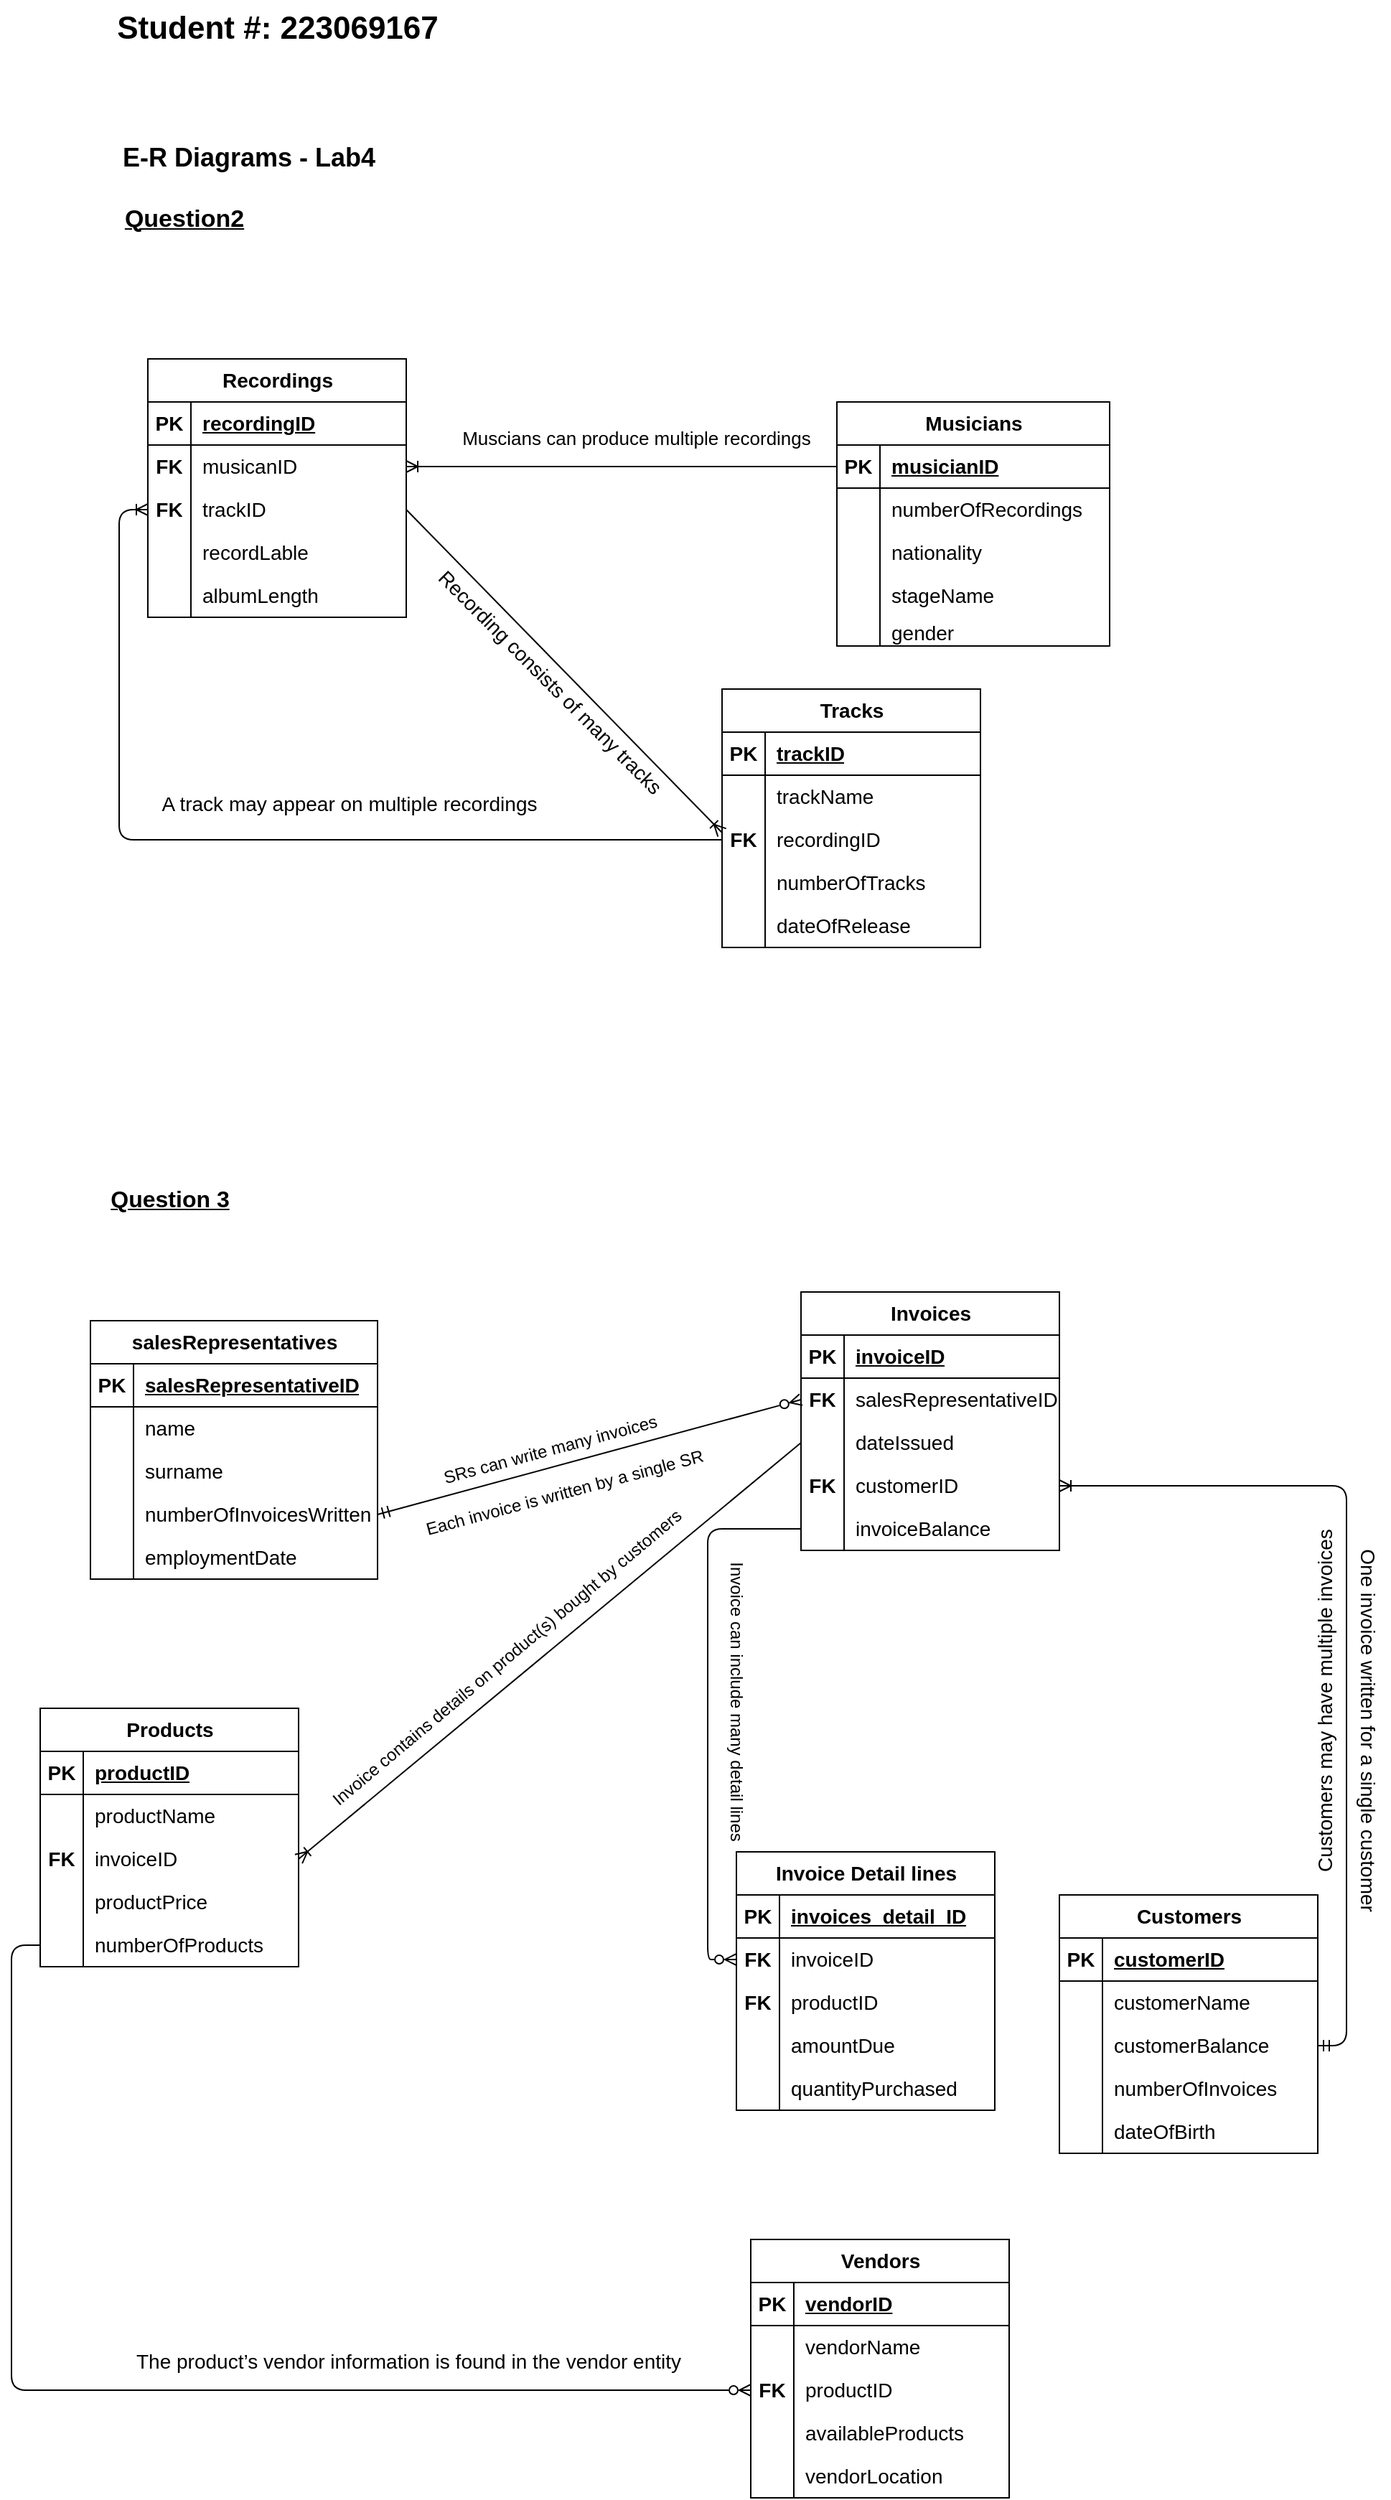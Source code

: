 <mxfile version="21.0.10" type="onedrive"><diagram id="R2lEEEUBdFMjLlhIrx00" name="Page-1"><mxGraphModel grid="1" page="1" gridSize="10" guides="1" tooltips="1" connect="1" arrows="1" fold="1" pageScale="1" pageWidth="1000" pageHeight="1000" math="0" shadow="0" extFonts="Permanent Marker^https://fonts.googleapis.com/css?family=Permanent+Marker"><root><mxCell id="0"/><mxCell id="1" parent="0"/><mxCell id="zwol-eFpNE1aUvilb1GE-1157" value="&lt;span style=&quot;font-size: 16px;&quot;&gt;&lt;b&gt;Question 3&lt;/b&gt;&lt;/span&gt;" style="text;html=1;align=center;verticalAlign=middle;resizable=0;points=[];autosize=1;strokeColor=none;fillColor=none;fontStyle=4" vertex="1" parent="1"><mxGeometry x="750" y="830" width="110" height="30" as="geometry"/></mxCell><mxCell id="zwol-eFpNE1aUvilb1GE-1158" value="Invoices" style="shape=table;startSize=30;container=1;collapsible=1;childLayout=tableLayout;fixedRows=1;rowLines=0;fontStyle=1;align=center;resizeLast=1;html=1;fontSize=14;" vertex="1" parent="1"><mxGeometry x="1245" y="910" width="180" height="180" as="geometry"/></mxCell><mxCell id="zwol-eFpNE1aUvilb1GE-1159" value="" style="shape=tableRow;horizontal=0;startSize=0;swimlaneHead=0;swimlaneBody=0;fillColor=none;collapsible=0;dropTarget=0;points=[[0,0.5],[1,0.5]];portConstraint=eastwest;top=0;left=0;right=0;bottom=1;fontSize=14;" vertex="1" parent="zwol-eFpNE1aUvilb1GE-1158"><mxGeometry y="30" width="180" height="30" as="geometry"/></mxCell><mxCell id="zwol-eFpNE1aUvilb1GE-1160" value="PK" style="shape=partialRectangle;connectable=0;fillColor=none;top=0;left=0;bottom=0;right=0;fontStyle=1;overflow=hidden;whiteSpace=wrap;html=1;fontSize=14;" vertex="1" parent="zwol-eFpNE1aUvilb1GE-1159"><mxGeometry width="30" height="30" as="geometry"><mxRectangle width="30" height="30" as="alternateBounds"/></mxGeometry></mxCell><mxCell id="zwol-eFpNE1aUvilb1GE-1161" value="invoiceID" style="shape=partialRectangle;connectable=0;fillColor=none;top=0;left=0;bottom=0;right=0;align=left;spacingLeft=6;fontStyle=5;overflow=hidden;whiteSpace=wrap;html=1;fontSize=14;" vertex="1" parent="zwol-eFpNE1aUvilb1GE-1159"><mxGeometry x="30" width="150" height="30" as="geometry"><mxRectangle width="150" height="30" as="alternateBounds"/></mxGeometry></mxCell><mxCell id="zwol-eFpNE1aUvilb1GE-1162" value="" style="shape=tableRow;horizontal=0;startSize=0;swimlaneHead=0;swimlaneBody=0;fillColor=none;collapsible=0;dropTarget=0;points=[[0,0.5],[1,0.5]];portConstraint=eastwest;top=0;left=0;right=0;bottom=0;fontSize=14;" vertex="1" parent="zwol-eFpNE1aUvilb1GE-1158"><mxGeometry y="60" width="180" height="30" as="geometry"/></mxCell><mxCell id="zwol-eFpNE1aUvilb1GE-1163" value="&lt;b&gt;FK&lt;/b&gt;" style="shape=partialRectangle;connectable=0;fillColor=none;top=0;left=0;bottom=0;right=0;editable=1;overflow=hidden;whiteSpace=wrap;html=1;fontSize=14;" vertex="1" parent="zwol-eFpNE1aUvilb1GE-1162"><mxGeometry width="30" height="30" as="geometry"><mxRectangle width="30" height="30" as="alternateBounds"/></mxGeometry></mxCell><mxCell id="zwol-eFpNE1aUvilb1GE-1164" value="salesRepresentativeID" style="shape=partialRectangle;connectable=0;fillColor=none;top=0;left=0;bottom=0;right=0;align=left;spacingLeft=6;overflow=hidden;whiteSpace=wrap;html=1;fontSize=14;" vertex="1" parent="zwol-eFpNE1aUvilb1GE-1162"><mxGeometry x="30" width="150" height="30" as="geometry"><mxRectangle width="150" height="30" as="alternateBounds"/></mxGeometry></mxCell><mxCell id="zwol-eFpNE1aUvilb1GE-1165" value="" style="shape=tableRow;horizontal=0;startSize=0;swimlaneHead=0;swimlaneBody=0;fillColor=none;collapsible=0;dropTarget=0;points=[[0,0.5],[1,0.5]];portConstraint=eastwest;top=0;left=0;right=0;bottom=0;fontSize=14;" vertex="1" parent="zwol-eFpNE1aUvilb1GE-1158"><mxGeometry y="90" width="180" height="30" as="geometry"/></mxCell><mxCell id="zwol-eFpNE1aUvilb1GE-1166" value="" style="shape=partialRectangle;connectable=0;fillColor=none;top=0;left=0;bottom=0;right=0;editable=1;overflow=hidden;whiteSpace=wrap;html=1;fontSize=14;" vertex="1" parent="zwol-eFpNE1aUvilb1GE-1165"><mxGeometry width="30" height="30" as="geometry"><mxRectangle width="30" height="30" as="alternateBounds"/></mxGeometry></mxCell><mxCell id="zwol-eFpNE1aUvilb1GE-1167" value="dateIssued" style="shape=partialRectangle;connectable=0;fillColor=none;top=0;left=0;bottom=0;right=0;align=left;spacingLeft=6;overflow=hidden;whiteSpace=wrap;html=1;fontSize=14;" vertex="1" parent="zwol-eFpNE1aUvilb1GE-1165"><mxGeometry x="30" width="150" height="30" as="geometry"><mxRectangle width="150" height="30" as="alternateBounds"/></mxGeometry></mxCell><mxCell id="zwol-eFpNE1aUvilb1GE-1168" value="" style="shape=tableRow;horizontal=0;startSize=0;swimlaneHead=0;swimlaneBody=0;fillColor=none;collapsible=0;dropTarget=0;points=[[0,0.5],[1,0.5]];portConstraint=eastwest;top=0;left=0;right=0;bottom=0;fontSize=14;" vertex="1" parent="zwol-eFpNE1aUvilb1GE-1158"><mxGeometry y="120" width="180" height="30" as="geometry"/></mxCell><mxCell id="zwol-eFpNE1aUvilb1GE-1169" value="&lt;b&gt;FK&lt;/b&gt;" style="shape=partialRectangle;connectable=0;fillColor=none;top=0;left=0;bottom=0;right=0;editable=1;overflow=hidden;whiteSpace=wrap;html=1;fontSize=14;" vertex="1" parent="zwol-eFpNE1aUvilb1GE-1168"><mxGeometry width="30" height="30" as="geometry"><mxRectangle width="30" height="30" as="alternateBounds"/></mxGeometry></mxCell><mxCell id="zwol-eFpNE1aUvilb1GE-1170" value="customerID" style="shape=partialRectangle;connectable=0;fillColor=none;top=0;left=0;bottom=0;right=0;align=left;spacingLeft=6;overflow=hidden;whiteSpace=wrap;html=1;fontSize=14;" vertex="1" parent="zwol-eFpNE1aUvilb1GE-1168"><mxGeometry x="30" width="150" height="30" as="geometry"><mxRectangle width="150" height="30" as="alternateBounds"/></mxGeometry></mxCell><mxCell id="zwol-eFpNE1aUvilb1GE-1171" value="" style="shape=tableRow;horizontal=0;startSize=0;swimlaneHead=0;swimlaneBody=0;fillColor=none;collapsible=0;dropTarget=0;points=[[0,0.5],[1,0.5]];portConstraint=eastwest;top=0;left=0;right=0;bottom=0;fontSize=14;" vertex="1" parent="zwol-eFpNE1aUvilb1GE-1158"><mxGeometry y="150" width="180" height="30" as="geometry"/></mxCell><mxCell id="zwol-eFpNE1aUvilb1GE-1172" value="" style="shape=partialRectangle;connectable=0;fillColor=none;top=0;left=0;bottom=0;right=0;editable=1;overflow=hidden;whiteSpace=wrap;html=1;fontSize=14;fontStyle=1" vertex="1" parent="zwol-eFpNE1aUvilb1GE-1171"><mxGeometry width="30" height="30" as="geometry"><mxRectangle width="30" height="30" as="alternateBounds"/></mxGeometry></mxCell><mxCell id="zwol-eFpNE1aUvilb1GE-1173" value="invoiceBalance" style="shape=partialRectangle;connectable=0;fillColor=none;top=0;left=0;bottom=0;right=0;align=left;spacingLeft=6;overflow=hidden;whiteSpace=wrap;html=1;fontSize=14;" vertex="1" parent="zwol-eFpNE1aUvilb1GE-1171"><mxGeometry x="30" width="150" height="30" as="geometry"><mxRectangle width="150" height="30" as="alternateBounds"/></mxGeometry></mxCell><mxCell id="zwol-eFpNE1aUvilb1GE-1174" value="salesRepresentatives" style="shape=table;startSize=30;container=1;collapsible=1;childLayout=tableLayout;fixedRows=1;rowLines=0;fontStyle=1;align=center;resizeLast=1;html=1;fontSize=14;" vertex="1" parent="1"><mxGeometry x="750" y="930" width="200" height="180" as="geometry"/></mxCell><mxCell id="zwol-eFpNE1aUvilb1GE-1175" value="" style="shape=tableRow;horizontal=0;startSize=0;swimlaneHead=0;swimlaneBody=0;fillColor=none;collapsible=0;dropTarget=0;points=[[0,0.5],[1,0.5]];portConstraint=eastwest;top=0;left=0;right=0;bottom=1;fontSize=14;" vertex="1" parent="zwol-eFpNE1aUvilb1GE-1174"><mxGeometry y="30" width="200" height="30" as="geometry"/></mxCell><mxCell id="zwol-eFpNE1aUvilb1GE-1176" value="PK" style="shape=partialRectangle;connectable=0;fillColor=none;top=0;left=0;bottom=0;right=0;fontStyle=1;overflow=hidden;whiteSpace=wrap;html=1;fontSize=14;" vertex="1" parent="zwol-eFpNE1aUvilb1GE-1175"><mxGeometry width="30" height="30" as="geometry"><mxRectangle width="30" height="30" as="alternateBounds"/></mxGeometry></mxCell><mxCell id="zwol-eFpNE1aUvilb1GE-1177" value="salesRepresentativeID" style="shape=partialRectangle;connectable=0;fillColor=none;top=0;left=0;bottom=0;right=0;align=left;spacingLeft=6;fontStyle=5;overflow=hidden;whiteSpace=wrap;html=1;fontSize=14;" vertex="1" parent="zwol-eFpNE1aUvilb1GE-1175"><mxGeometry x="30" width="170" height="30" as="geometry"><mxRectangle width="170" height="30" as="alternateBounds"/></mxGeometry></mxCell><mxCell id="zwol-eFpNE1aUvilb1GE-1178" value="" style="shape=tableRow;horizontal=0;startSize=0;swimlaneHead=0;swimlaneBody=0;fillColor=none;collapsible=0;dropTarget=0;points=[[0,0.5],[1,0.5]];portConstraint=eastwest;top=0;left=0;right=0;bottom=0;fontSize=14;" vertex="1" parent="zwol-eFpNE1aUvilb1GE-1174"><mxGeometry y="60" width="200" height="30" as="geometry"/></mxCell><mxCell id="zwol-eFpNE1aUvilb1GE-1179" value="" style="shape=partialRectangle;connectable=0;fillColor=none;top=0;left=0;bottom=0;right=0;editable=1;overflow=hidden;whiteSpace=wrap;html=1;fontSize=14;" vertex="1" parent="zwol-eFpNE1aUvilb1GE-1178"><mxGeometry width="30" height="30" as="geometry"><mxRectangle width="30" height="30" as="alternateBounds"/></mxGeometry></mxCell><mxCell id="zwol-eFpNE1aUvilb1GE-1180" value="name" style="shape=partialRectangle;connectable=0;fillColor=none;top=0;left=0;bottom=0;right=0;align=left;spacingLeft=6;overflow=hidden;whiteSpace=wrap;html=1;fontSize=14;" vertex="1" parent="zwol-eFpNE1aUvilb1GE-1178"><mxGeometry x="30" width="170" height="30" as="geometry"><mxRectangle width="170" height="30" as="alternateBounds"/></mxGeometry></mxCell><mxCell id="zwol-eFpNE1aUvilb1GE-1181" value="" style="shape=tableRow;horizontal=0;startSize=0;swimlaneHead=0;swimlaneBody=0;fillColor=none;collapsible=0;dropTarget=0;points=[[0,0.5],[1,0.5]];portConstraint=eastwest;top=0;left=0;right=0;bottom=0;fontSize=14;" vertex="1" parent="zwol-eFpNE1aUvilb1GE-1174"><mxGeometry y="90" width="200" height="30" as="geometry"/></mxCell><mxCell id="zwol-eFpNE1aUvilb1GE-1182" value="" style="shape=partialRectangle;connectable=0;fillColor=none;top=0;left=0;bottom=0;right=0;editable=1;overflow=hidden;whiteSpace=wrap;html=1;fontSize=14;" vertex="1" parent="zwol-eFpNE1aUvilb1GE-1181"><mxGeometry width="30" height="30" as="geometry"><mxRectangle width="30" height="30" as="alternateBounds"/></mxGeometry></mxCell><mxCell id="zwol-eFpNE1aUvilb1GE-1183" value="surname" style="shape=partialRectangle;connectable=0;fillColor=none;top=0;left=0;bottom=0;right=0;align=left;spacingLeft=6;overflow=hidden;whiteSpace=wrap;html=1;fontSize=14;" vertex="1" parent="zwol-eFpNE1aUvilb1GE-1181"><mxGeometry x="30" width="170" height="30" as="geometry"><mxRectangle width="170" height="30" as="alternateBounds"/></mxGeometry></mxCell><mxCell id="zwol-eFpNE1aUvilb1GE-1184" value="" style="shape=tableRow;horizontal=0;startSize=0;swimlaneHead=0;swimlaneBody=0;fillColor=none;collapsible=0;dropTarget=0;points=[[0,0.5],[1,0.5]];portConstraint=eastwest;top=0;left=0;right=0;bottom=0;fontSize=14;" vertex="1" parent="zwol-eFpNE1aUvilb1GE-1174"><mxGeometry y="120" width="200" height="30" as="geometry"/></mxCell><mxCell id="zwol-eFpNE1aUvilb1GE-1185" value="" style="shape=partialRectangle;connectable=0;fillColor=none;top=0;left=0;bottom=0;right=0;editable=1;overflow=hidden;whiteSpace=wrap;html=1;fontSize=14;" vertex="1" parent="zwol-eFpNE1aUvilb1GE-1184"><mxGeometry width="30" height="30" as="geometry"><mxRectangle width="30" height="30" as="alternateBounds"/></mxGeometry></mxCell><mxCell id="zwol-eFpNE1aUvilb1GE-1186" value="numberOfInvoicesWritten" style="shape=partialRectangle;connectable=0;fillColor=none;top=0;left=0;bottom=0;right=0;align=left;spacingLeft=6;overflow=hidden;whiteSpace=wrap;html=1;fontSize=14;" vertex="1" parent="zwol-eFpNE1aUvilb1GE-1184"><mxGeometry x="30" width="170" height="30" as="geometry"><mxRectangle width="170" height="30" as="alternateBounds"/></mxGeometry></mxCell><mxCell id="zwol-eFpNE1aUvilb1GE-1187" value="" style="shape=tableRow;horizontal=0;startSize=0;swimlaneHead=0;swimlaneBody=0;fillColor=none;collapsible=0;dropTarget=0;points=[[0,0.5],[1,0.5]];portConstraint=eastwest;top=0;left=0;right=0;bottom=0;fontSize=14;" vertex="1" parent="zwol-eFpNE1aUvilb1GE-1174"><mxGeometry y="150" width="200" height="30" as="geometry"/></mxCell><mxCell id="zwol-eFpNE1aUvilb1GE-1188" value="" style="shape=partialRectangle;connectable=0;fillColor=none;top=0;left=0;bottom=0;right=0;editable=1;overflow=hidden;whiteSpace=wrap;html=1;fontSize=14;fontStyle=1" vertex="1" parent="zwol-eFpNE1aUvilb1GE-1187"><mxGeometry width="30" height="30" as="geometry"><mxRectangle width="30" height="30" as="alternateBounds"/></mxGeometry></mxCell><mxCell id="zwol-eFpNE1aUvilb1GE-1189" value="employmentDate" style="shape=partialRectangle;connectable=0;fillColor=none;top=0;left=0;bottom=0;right=0;align=left;spacingLeft=6;overflow=hidden;whiteSpace=wrap;html=1;fontSize=14;" vertex="1" parent="zwol-eFpNE1aUvilb1GE-1187"><mxGeometry x="30" width="170" height="30" as="geometry"><mxRectangle width="170" height="30" as="alternateBounds"/></mxGeometry></mxCell><mxCell id="zwol-eFpNE1aUvilb1GE-1190" value="Customers" style="shape=table;startSize=30;container=1;collapsible=1;childLayout=tableLayout;fixedRows=1;rowLines=0;fontStyle=1;align=center;resizeLast=1;html=1;fontSize=14;" vertex="1" parent="1"><mxGeometry x="1425" y="1330" width="180" height="180" as="geometry"/></mxCell><mxCell id="zwol-eFpNE1aUvilb1GE-1191" value="" style="shape=tableRow;horizontal=0;startSize=0;swimlaneHead=0;swimlaneBody=0;fillColor=none;collapsible=0;dropTarget=0;points=[[0,0.5],[1,0.5]];portConstraint=eastwest;top=0;left=0;right=0;bottom=1;fontSize=14;" vertex="1" parent="zwol-eFpNE1aUvilb1GE-1190"><mxGeometry y="30" width="180" height="30" as="geometry"/></mxCell><mxCell id="zwol-eFpNE1aUvilb1GE-1192" value="PK" style="shape=partialRectangle;connectable=0;fillColor=none;top=0;left=0;bottom=0;right=0;fontStyle=1;overflow=hidden;whiteSpace=wrap;html=1;fontSize=14;" vertex="1" parent="zwol-eFpNE1aUvilb1GE-1191"><mxGeometry width="30" height="30" as="geometry"><mxRectangle width="30" height="30" as="alternateBounds"/></mxGeometry></mxCell><mxCell id="zwol-eFpNE1aUvilb1GE-1193" value="customerID" style="shape=partialRectangle;connectable=0;fillColor=none;top=0;left=0;bottom=0;right=0;align=left;spacingLeft=6;fontStyle=5;overflow=hidden;whiteSpace=wrap;html=1;fontSize=14;" vertex="1" parent="zwol-eFpNE1aUvilb1GE-1191"><mxGeometry x="30" width="150" height="30" as="geometry"><mxRectangle width="150" height="30" as="alternateBounds"/></mxGeometry></mxCell><mxCell id="zwol-eFpNE1aUvilb1GE-1194" value="" style="shape=tableRow;horizontal=0;startSize=0;swimlaneHead=0;swimlaneBody=0;fillColor=none;collapsible=0;dropTarget=0;points=[[0,0.5],[1,0.5]];portConstraint=eastwest;top=0;left=0;right=0;bottom=0;fontSize=14;" vertex="1" parent="zwol-eFpNE1aUvilb1GE-1190"><mxGeometry y="60" width="180" height="30" as="geometry"/></mxCell><mxCell id="zwol-eFpNE1aUvilb1GE-1195" value="" style="shape=partialRectangle;connectable=0;fillColor=none;top=0;left=0;bottom=0;right=0;editable=1;overflow=hidden;whiteSpace=wrap;html=1;fontSize=14;" vertex="1" parent="zwol-eFpNE1aUvilb1GE-1194"><mxGeometry width="30" height="30" as="geometry"><mxRectangle width="30" height="30" as="alternateBounds"/></mxGeometry></mxCell><mxCell id="zwol-eFpNE1aUvilb1GE-1196" value="customerName" style="shape=partialRectangle;connectable=0;fillColor=none;top=0;left=0;bottom=0;right=0;align=left;spacingLeft=6;overflow=hidden;whiteSpace=wrap;html=1;fontSize=14;" vertex="1" parent="zwol-eFpNE1aUvilb1GE-1194"><mxGeometry x="30" width="150" height="30" as="geometry"><mxRectangle width="150" height="30" as="alternateBounds"/></mxGeometry></mxCell><mxCell id="zwol-eFpNE1aUvilb1GE-1197" value="" style="shape=tableRow;horizontal=0;startSize=0;swimlaneHead=0;swimlaneBody=0;fillColor=none;collapsible=0;dropTarget=0;points=[[0,0.5],[1,0.5]];portConstraint=eastwest;top=0;left=0;right=0;bottom=0;fontSize=14;" vertex="1" parent="zwol-eFpNE1aUvilb1GE-1190"><mxGeometry y="90" width="180" height="30" as="geometry"/></mxCell><mxCell id="zwol-eFpNE1aUvilb1GE-1198" value="" style="shape=partialRectangle;connectable=0;fillColor=none;top=0;left=0;bottom=0;right=0;editable=1;overflow=hidden;whiteSpace=wrap;html=1;fontSize=14;" vertex="1" parent="zwol-eFpNE1aUvilb1GE-1197"><mxGeometry width="30" height="30" as="geometry"><mxRectangle width="30" height="30" as="alternateBounds"/></mxGeometry></mxCell><mxCell id="zwol-eFpNE1aUvilb1GE-1199" value="customerBalance" style="shape=partialRectangle;connectable=0;fillColor=none;top=0;left=0;bottom=0;right=0;align=left;spacingLeft=6;overflow=hidden;whiteSpace=wrap;html=1;fontSize=14;" vertex="1" parent="zwol-eFpNE1aUvilb1GE-1197"><mxGeometry x="30" width="150" height="30" as="geometry"><mxRectangle width="150" height="30" as="alternateBounds"/></mxGeometry></mxCell><mxCell id="zwol-eFpNE1aUvilb1GE-1200" value="" style="shape=tableRow;horizontal=0;startSize=0;swimlaneHead=0;swimlaneBody=0;fillColor=none;collapsible=0;dropTarget=0;points=[[0,0.5],[1,0.5]];portConstraint=eastwest;top=0;left=0;right=0;bottom=0;fontSize=14;" vertex="1" parent="zwol-eFpNE1aUvilb1GE-1190"><mxGeometry y="120" width="180" height="30" as="geometry"/></mxCell><mxCell id="zwol-eFpNE1aUvilb1GE-1201" value="" style="shape=partialRectangle;connectable=0;fillColor=none;top=0;left=0;bottom=0;right=0;editable=1;overflow=hidden;whiteSpace=wrap;html=1;fontSize=14;" vertex="1" parent="zwol-eFpNE1aUvilb1GE-1200"><mxGeometry width="30" height="30" as="geometry"><mxRectangle width="30" height="30" as="alternateBounds"/></mxGeometry></mxCell><mxCell id="zwol-eFpNE1aUvilb1GE-1202" value="numberOfInvoices" style="shape=partialRectangle;connectable=0;fillColor=none;top=0;left=0;bottom=0;right=0;align=left;spacingLeft=6;overflow=hidden;whiteSpace=wrap;html=1;fontSize=14;" vertex="1" parent="zwol-eFpNE1aUvilb1GE-1200"><mxGeometry x="30" width="150" height="30" as="geometry"><mxRectangle width="150" height="30" as="alternateBounds"/></mxGeometry></mxCell><mxCell id="zwol-eFpNE1aUvilb1GE-1203" value="" style="shape=tableRow;horizontal=0;startSize=0;swimlaneHead=0;swimlaneBody=0;fillColor=none;collapsible=0;dropTarget=0;points=[[0,0.5],[1,0.5]];portConstraint=eastwest;top=0;left=0;right=0;bottom=0;fontSize=14;" vertex="1" parent="zwol-eFpNE1aUvilb1GE-1190"><mxGeometry y="150" width="180" height="30" as="geometry"/></mxCell><mxCell id="zwol-eFpNE1aUvilb1GE-1204" value="" style="shape=partialRectangle;connectable=0;fillColor=none;top=0;left=0;bottom=0;right=0;editable=1;overflow=hidden;whiteSpace=wrap;html=1;fontSize=14;fontStyle=1" vertex="1" parent="zwol-eFpNE1aUvilb1GE-1203"><mxGeometry width="30" height="30" as="geometry"><mxRectangle width="30" height="30" as="alternateBounds"/></mxGeometry></mxCell><mxCell id="zwol-eFpNE1aUvilb1GE-1205" value="dateOfBirth" style="shape=partialRectangle;connectable=0;fillColor=none;top=0;left=0;bottom=0;right=0;align=left;spacingLeft=6;overflow=hidden;whiteSpace=wrap;html=1;fontSize=14;" vertex="1" parent="zwol-eFpNE1aUvilb1GE-1203"><mxGeometry x="30" width="150" height="30" as="geometry"><mxRectangle width="150" height="30" as="alternateBounds"/></mxGeometry></mxCell><mxCell id="zwol-eFpNE1aUvilb1GE-1206" value="Products" style="shape=table;startSize=30;container=1;collapsible=1;childLayout=tableLayout;fixedRows=1;rowLines=0;fontStyle=1;align=center;resizeLast=1;html=1;fontSize=14;" vertex="1" parent="1"><mxGeometry x="715" y="1200" width="180" height="180" as="geometry"/></mxCell><mxCell id="zwol-eFpNE1aUvilb1GE-1207" value="" style="shape=tableRow;horizontal=0;startSize=0;swimlaneHead=0;swimlaneBody=0;fillColor=none;collapsible=0;dropTarget=0;points=[[0,0.5],[1,0.5]];portConstraint=eastwest;top=0;left=0;right=0;bottom=1;fontSize=14;" vertex="1" parent="zwol-eFpNE1aUvilb1GE-1206"><mxGeometry y="30" width="180" height="30" as="geometry"/></mxCell><mxCell id="zwol-eFpNE1aUvilb1GE-1208" value="PK" style="shape=partialRectangle;connectable=0;fillColor=none;top=0;left=0;bottom=0;right=0;fontStyle=1;overflow=hidden;whiteSpace=wrap;html=1;fontSize=14;" vertex="1" parent="zwol-eFpNE1aUvilb1GE-1207"><mxGeometry width="30" height="30" as="geometry"><mxRectangle width="30" height="30" as="alternateBounds"/></mxGeometry></mxCell><mxCell id="zwol-eFpNE1aUvilb1GE-1209" value="productID" style="shape=partialRectangle;connectable=0;fillColor=none;top=0;left=0;bottom=0;right=0;align=left;spacingLeft=6;fontStyle=5;overflow=hidden;whiteSpace=wrap;html=1;fontSize=14;" vertex="1" parent="zwol-eFpNE1aUvilb1GE-1207"><mxGeometry x="30" width="150" height="30" as="geometry"><mxRectangle width="150" height="30" as="alternateBounds"/></mxGeometry></mxCell><mxCell id="zwol-eFpNE1aUvilb1GE-1210" value="" style="shape=tableRow;horizontal=0;startSize=0;swimlaneHead=0;swimlaneBody=0;fillColor=none;collapsible=0;dropTarget=0;points=[[0,0.5],[1,0.5]];portConstraint=eastwest;top=0;left=0;right=0;bottom=0;fontSize=14;" vertex="1" parent="zwol-eFpNE1aUvilb1GE-1206"><mxGeometry y="60" width="180" height="30" as="geometry"/></mxCell><mxCell id="zwol-eFpNE1aUvilb1GE-1211" value="" style="shape=partialRectangle;connectable=0;fillColor=none;top=0;left=0;bottom=0;right=0;editable=1;overflow=hidden;whiteSpace=wrap;html=1;fontSize=14;" vertex="1" parent="zwol-eFpNE1aUvilb1GE-1210"><mxGeometry width="30" height="30" as="geometry"><mxRectangle width="30" height="30" as="alternateBounds"/></mxGeometry></mxCell><mxCell id="zwol-eFpNE1aUvilb1GE-1212" value="productName" style="shape=partialRectangle;connectable=0;fillColor=none;top=0;left=0;bottom=0;right=0;align=left;spacingLeft=6;overflow=hidden;whiteSpace=wrap;html=1;fontSize=14;" vertex="1" parent="zwol-eFpNE1aUvilb1GE-1210"><mxGeometry x="30" width="150" height="30" as="geometry"><mxRectangle width="150" height="30" as="alternateBounds"/></mxGeometry></mxCell><mxCell id="zwol-eFpNE1aUvilb1GE-1219" value="" style="shape=tableRow;horizontal=0;startSize=0;swimlaneHead=0;swimlaneBody=0;fillColor=none;collapsible=0;dropTarget=0;points=[[0,0.5],[1,0.5]];portConstraint=eastwest;top=0;left=0;right=0;bottom=0;fontSize=14;" vertex="1" parent="zwol-eFpNE1aUvilb1GE-1206"><mxGeometry y="90" width="180" height="30" as="geometry"/></mxCell><mxCell id="zwol-eFpNE1aUvilb1GE-1220" value="&lt;b&gt;FK&lt;/b&gt;" style="shape=partialRectangle;connectable=0;fillColor=none;top=0;left=0;bottom=0;right=0;editable=1;overflow=hidden;whiteSpace=wrap;html=1;fontSize=14;" vertex="1" parent="zwol-eFpNE1aUvilb1GE-1219"><mxGeometry width="30" height="30" as="geometry"><mxRectangle width="30" height="30" as="alternateBounds"/></mxGeometry></mxCell><mxCell id="zwol-eFpNE1aUvilb1GE-1221" value="invoiceID" style="shape=partialRectangle;connectable=0;fillColor=none;top=0;left=0;bottom=0;right=0;align=left;spacingLeft=6;overflow=hidden;whiteSpace=wrap;html=1;fontSize=14;" vertex="1" parent="zwol-eFpNE1aUvilb1GE-1219"><mxGeometry x="30" width="150" height="30" as="geometry"><mxRectangle width="150" height="30" as="alternateBounds"/></mxGeometry></mxCell><mxCell id="zwol-eFpNE1aUvilb1GE-1213" value="" style="shape=tableRow;horizontal=0;startSize=0;swimlaneHead=0;swimlaneBody=0;fillColor=none;collapsible=0;dropTarget=0;points=[[0,0.5],[1,0.5]];portConstraint=eastwest;top=0;left=0;right=0;bottom=0;fontSize=14;" vertex="1" parent="zwol-eFpNE1aUvilb1GE-1206"><mxGeometry y="120" width="180" height="30" as="geometry"/></mxCell><mxCell id="zwol-eFpNE1aUvilb1GE-1214" value="" style="shape=partialRectangle;connectable=0;fillColor=none;top=0;left=0;bottom=0;right=0;editable=1;overflow=hidden;whiteSpace=wrap;html=1;fontSize=14;" vertex="1" parent="zwol-eFpNE1aUvilb1GE-1213"><mxGeometry width="30" height="30" as="geometry"><mxRectangle width="30" height="30" as="alternateBounds"/></mxGeometry></mxCell><mxCell id="zwol-eFpNE1aUvilb1GE-1215" value="productPrice" style="shape=partialRectangle;connectable=0;fillColor=none;top=0;left=0;bottom=0;right=0;align=left;spacingLeft=6;overflow=hidden;whiteSpace=wrap;html=1;fontSize=14;" vertex="1" parent="zwol-eFpNE1aUvilb1GE-1213"><mxGeometry x="30" width="150" height="30" as="geometry"><mxRectangle width="150" height="30" as="alternateBounds"/></mxGeometry></mxCell><mxCell id="zwol-eFpNE1aUvilb1GE-1216" value="" style="shape=tableRow;horizontal=0;startSize=0;swimlaneHead=0;swimlaneBody=0;fillColor=none;collapsible=0;dropTarget=0;points=[[0,0.5],[1,0.5]];portConstraint=eastwest;top=0;left=0;right=0;bottom=0;fontSize=14;" vertex="1" parent="zwol-eFpNE1aUvilb1GE-1206"><mxGeometry y="150" width="180" height="30" as="geometry"/></mxCell><mxCell id="zwol-eFpNE1aUvilb1GE-1217" value="" style="shape=partialRectangle;connectable=0;fillColor=none;top=0;left=0;bottom=0;right=0;editable=1;overflow=hidden;whiteSpace=wrap;html=1;fontSize=14;fontStyle=1" vertex="1" parent="zwol-eFpNE1aUvilb1GE-1216"><mxGeometry width="30" height="30" as="geometry"><mxRectangle width="30" height="30" as="alternateBounds"/></mxGeometry></mxCell><mxCell id="zwol-eFpNE1aUvilb1GE-1218" value="numberOfProducts" style="shape=partialRectangle;connectable=0;fillColor=none;top=0;left=0;bottom=0;right=0;align=left;spacingLeft=6;overflow=hidden;whiteSpace=wrap;html=1;fontSize=14;" vertex="1" parent="zwol-eFpNE1aUvilb1GE-1216"><mxGeometry x="30" width="150" height="30" as="geometry"><mxRectangle width="150" height="30" as="alternateBounds"/></mxGeometry></mxCell><mxCell id="zwol-eFpNE1aUvilb1GE-1222" value="Vendors" style="shape=table;startSize=30;container=1;collapsible=1;childLayout=tableLayout;fixedRows=1;rowLines=0;fontStyle=1;align=center;resizeLast=1;html=1;fontSize=14;" vertex="1" parent="1"><mxGeometry x="1210" y="1570" width="180" height="180" as="geometry"/></mxCell><mxCell id="zwol-eFpNE1aUvilb1GE-1223" value="" style="shape=tableRow;horizontal=0;startSize=0;swimlaneHead=0;swimlaneBody=0;fillColor=none;collapsible=0;dropTarget=0;points=[[0,0.5],[1,0.5]];portConstraint=eastwest;top=0;left=0;right=0;bottom=1;fontSize=14;" vertex="1" parent="zwol-eFpNE1aUvilb1GE-1222"><mxGeometry y="30" width="180" height="30" as="geometry"/></mxCell><mxCell id="zwol-eFpNE1aUvilb1GE-1224" value="PK" style="shape=partialRectangle;connectable=0;fillColor=none;top=0;left=0;bottom=0;right=0;fontStyle=1;overflow=hidden;whiteSpace=wrap;html=1;fontSize=14;" vertex="1" parent="zwol-eFpNE1aUvilb1GE-1223"><mxGeometry width="30" height="30" as="geometry"><mxRectangle width="30" height="30" as="alternateBounds"/></mxGeometry></mxCell><mxCell id="zwol-eFpNE1aUvilb1GE-1225" value="vendorID" style="shape=partialRectangle;connectable=0;fillColor=none;top=0;left=0;bottom=0;right=0;align=left;spacingLeft=6;fontStyle=5;overflow=hidden;whiteSpace=wrap;html=1;fontSize=14;" vertex="1" parent="zwol-eFpNE1aUvilb1GE-1223"><mxGeometry x="30" width="150" height="30" as="geometry"><mxRectangle width="150" height="30" as="alternateBounds"/></mxGeometry></mxCell><mxCell id="zwol-eFpNE1aUvilb1GE-1226" value="" style="shape=tableRow;horizontal=0;startSize=0;swimlaneHead=0;swimlaneBody=0;fillColor=none;collapsible=0;dropTarget=0;points=[[0,0.5],[1,0.5]];portConstraint=eastwest;top=0;left=0;right=0;bottom=0;fontSize=14;" vertex="1" parent="zwol-eFpNE1aUvilb1GE-1222"><mxGeometry y="60" width="180" height="30" as="geometry"/></mxCell><mxCell id="zwol-eFpNE1aUvilb1GE-1227" value="" style="shape=partialRectangle;connectable=0;fillColor=none;top=0;left=0;bottom=0;right=0;editable=1;overflow=hidden;whiteSpace=wrap;html=1;fontSize=14;" vertex="1" parent="zwol-eFpNE1aUvilb1GE-1226"><mxGeometry width="30" height="30" as="geometry"><mxRectangle width="30" height="30" as="alternateBounds"/></mxGeometry></mxCell><mxCell id="zwol-eFpNE1aUvilb1GE-1228" value="vendorName" style="shape=partialRectangle;connectable=0;fillColor=none;top=0;left=0;bottom=0;right=0;align=left;spacingLeft=6;overflow=hidden;whiteSpace=wrap;html=1;fontSize=14;" vertex="1" parent="zwol-eFpNE1aUvilb1GE-1226"><mxGeometry x="30" width="150" height="30" as="geometry"><mxRectangle width="150" height="30" as="alternateBounds"/></mxGeometry></mxCell><mxCell id="zwol-eFpNE1aUvilb1GE-1229" value="" style="shape=tableRow;horizontal=0;startSize=0;swimlaneHead=0;swimlaneBody=0;fillColor=none;collapsible=0;dropTarget=0;points=[[0,0.5],[1,0.5]];portConstraint=eastwest;top=0;left=0;right=0;bottom=0;fontSize=14;" vertex="1" parent="zwol-eFpNE1aUvilb1GE-1222"><mxGeometry y="90" width="180" height="30" as="geometry"/></mxCell><mxCell id="zwol-eFpNE1aUvilb1GE-1230" value="&lt;span style=&quot;font-style: normal;&quot;&gt;&lt;b&gt;FK&lt;/b&gt;&lt;/span&gt;" style="shape=partialRectangle;connectable=0;fillColor=none;top=0;left=0;bottom=0;right=0;editable=1;overflow=hidden;whiteSpace=wrap;html=1;fontSize=14;fontStyle=2" vertex="1" parent="zwol-eFpNE1aUvilb1GE-1229"><mxGeometry width="30" height="30" as="geometry"><mxRectangle width="30" height="30" as="alternateBounds"/></mxGeometry></mxCell><mxCell id="zwol-eFpNE1aUvilb1GE-1231" value="productID" style="shape=partialRectangle;connectable=0;fillColor=none;top=0;left=0;bottom=0;right=0;align=left;spacingLeft=6;overflow=hidden;whiteSpace=wrap;html=1;fontSize=14;" vertex="1" parent="zwol-eFpNE1aUvilb1GE-1229"><mxGeometry x="30" width="150" height="30" as="geometry"><mxRectangle width="150" height="30" as="alternateBounds"/></mxGeometry></mxCell><mxCell id="zwol-eFpNE1aUvilb1GE-1232" value="" style="shape=tableRow;horizontal=0;startSize=0;swimlaneHead=0;swimlaneBody=0;fillColor=none;collapsible=0;dropTarget=0;points=[[0,0.5],[1,0.5]];portConstraint=eastwest;top=0;left=0;right=0;bottom=0;fontSize=14;" vertex="1" parent="zwol-eFpNE1aUvilb1GE-1222"><mxGeometry y="120" width="180" height="30" as="geometry"/></mxCell><mxCell id="zwol-eFpNE1aUvilb1GE-1233" value="" style="shape=partialRectangle;connectable=0;fillColor=none;top=0;left=0;bottom=0;right=0;editable=1;overflow=hidden;whiteSpace=wrap;html=1;fontSize=14;" vertex="1" parent="zwol-eFpNE1aUvilb1GE-1232"><mxGeometry width="30" height="30" as="geometry"><mxRectangle width="30" height="30" as="alternateBounds"/></mxGeometry></mxCell><mxCell id="zwol-eFpNE1aUvilb1GE-1234" value="availableProducts" style="shape=partialRectangle;connectable=0;fillColor=none;top=0;left=0;bottom=0;right=0;align=left;spacingLeft=6;overflow=hidden;whiteSpace=wrap;html=1;fontSize=14;" vertex="1" parent="zwol-eFpNE1aUvilb1GE-1232"><mxGeometry x="30" width="150" height="30" as="geometry"><mxRectangle width="150" height="30" as="alternateBounds"/></mxGeometry></mxCell><mxCell id="zwol-eFpNE1aUvilb1GE-1235" value="" style="shape=tableRow;horizontal=0;startSize=0;swimlaneHead=0;swimlaneBody=0;fillColor=none;collapsible=0;dropTarget=0;points=[[0,0.5],[1,0.5]];portConstraint=eastwest;top=0;left=0;right=0;bottom=0;fontSize=14;" vertex="1" parent="zwol-eFpNE1aUvilb1GE-1222"><mxGeometry y="150" width="180" height="30" as="geometry"/></mxCell><mxCell id="zwol-eFpNE1aUvilb1GE-1236" value="" style="shape=partialRectangle;connectable=0;fillColor=none;top=0;left=0;bottom=0;right=0;editable=1;overflow=hidden;whiteSpace=wrap;html=1;fontSize=14;" vertex="1" parent="zwol-eFpNE1aUvilb1GE-1235"><mxGeometry width="30" height="30" as="geometry"><mxRectangle width="30" height="30" as="alternateBounds"/></mxGeometry></mxCell><mxCell id="zwol-eFpNE1aUvilb1GE-1237" value="vendorLocation" style="shape=partialRectangle;connectable=0;fillColor=none;top=0;left=0;bottom=0;right=0;align=left;spacingLeft=6;overflow=hidden;whiteSpace=wrap;html=1;fontSize=14;" vertex="1" parent="zwol-eFpNE1aUvilb1GE-1235"><mxGeometry x="30" width="150" height="30" as="geometry"><mxRectangle width="150" height="30" as="alternateBounds"/></mxGeometry></mxCell><mxCell id="zwol-eFpNE1aUvilb1GE-1238" style="rounded=0;orthogonalLoop=1;jettySize=auto;html=1;exitX=1;exitY=0.5;exitDx=0;exitDy=0;entryX=0;entryY=0.5;entryDx=0;entryDy=0;endArrow=ERzeroToMany;endFill=0;startArrow=ERmandOne;startFill=0;" edge="1" parent="1" source="zwol-eFpNE1aUvilb1GE-1184" target="zwol-eFpNE1aUvilb1GE-1162"><mxGeometry relative="1" as="geometry"><mxPoint x="1160" y="1030" as="targetPoint"/></mxGeometry></mxCell><mxCell id="zwol-eFpNE1aUvilb1GE-1239" value="SRs can write many invoices" style="text;html=1;align=center;verticalAlign=middle;resizable=0;points=[];autosize=1;strokeColor=none;fillColor=none;rotation=-15;" vertex="1" parent="1"><mxGeometry x="980" y="1005" width="180" height="30" as="geometry"/></mxCell><mxCell id="zwol-eFpNE1aUvilb1GE-1240" value="Each invoice is written by a single SR" style="text;html=1;align=center;verticalAlign=middle;resizable=0;points=[];autosize=1;strokeColor=none;fillColor=none;rotation=-15;" vertex="1" parent="1"><mxGeometry x="970" y="1035" width="220" height="30" as="geometry"/></mxCell><mxCell id="zwol-eFpNE1aUvilb1GE-1241" value="One invoice written for a single customer" style="text;html=1;align=center;verticalAlign=middle;resizable=0;points=[];autosize=1;strokeColor=none;fillColor=none;rotation=90;fontSize=14;" vertex="1" parent="1"><mxGeometry x="1500" y="1200" width="280" height="30" as="geometry"/></mxCell><mxCell id="zwol-eFpNE1aUvilb1GE-1242" value="Customers may have multiple invoices" style="text;html=1;align=center;verticalAlign=middle;resizable=0;points=[];autosize=1;strokeColor=none;fillColor=none;rotation=270;fontSize=14;" vertex="1" parent="1"><mxGeometry x="1480" y="1180" width="260" height="30" as="geometry"/></mxCell><mxCell id="zwol-eFpNE1aUvilb1GE-1243" style="rounded=0;orthogonalLoop=1;jettySize=auto;html=1;exitX=0;exitY=0.5;exitDx=0;exitDy=0;entryX=1;entryY=0.5;entryDx=0;entryDy=0;endArrow=ERoneToMany;endFill=0;" edge="1" parent="1" source="zwol-eFpNE1aUvilb1GE-1165" target="zwol-eFpNE1aUvilb1GE-1219"><mxGeometry relative="1" as="geometry"/></mxCell><mxCell id="zwol-eFpNE1aUvilb1GE-1244" value="Invoice contains details on product(s) bought by customers" style="text;html=1;align=center;verticalAlign=middle;resizable=0;points=[];autosize=1;strokeColor=none;fillColor=none;rotation=320;" vertex="1" parent="1"><mxGeometry x="870" y="1150" width="340" height="30" as="geometry"/></mxCell><mxCell id="zwol-eFpNE1aUvilb1GE-1245" value="The product’s vendor information is found in the vendor entity" style="text;whiteSpace=wrap;html=1;fontSize=14;" vertex="1" parent="1"><mxGeometry x="780" y="1640" width="390" height="40" as="geometry"/></mxCell><mxCell id="zwol-eFpNE1aUvilb1GE-1246" style="edgeStyle=orthogonalEdgeStyle;rounded=1;orthogonalLoop=1;jettySize=auto;html=1;exitX=0;exitY=0.5;exitDx=0;exitDy=0;entryX=0;entryY=0.5;entryDx=0;entryDy=0;endArrow=ERzeroToMany;endFill=0;" edge="1" parent="1" source="zwol-eFpNE1aUvilb1GE-1216" target="zwol-eFpNE1aUvilb1GE-1229"><mxGeometry relative="1" as="geometry"/></mxCell><mxCell id="zwol-eFpNE1aUvilb1GE-1247" style="edgeStyle=orthogonalEdgeStyle;orthogonalLoop=1;jettySize=auto;html=1;exitX=1;exitY=0.5;exitDx=0;exitDy=0;entryX=1;entryY=0.5;entryDx=0;entryDy=0;rounded=1;endArrow=ERoneToMany;endFill=0;startArrow=ERmandOne;startFill=0;" edge="1" parent="1" source="zwol-eFpNE1aUvilb1GE-1197" target="zwol-eFpNE1aUvilb1GE-1168"><mxGeometry relative="1" as="geometry"/></mxCell><mxCell id="zwol-eFpNE1aUvilb1GE-1248" value="&lt;font style=&quot;font-size: 14px;&quot;&gt;Musicians&lt;/font&gt;" style="shape=table;startSize=30;container=1;collapsible=1;childLayout=tableLayout;fixedRows=1;rowLines=0;fontStyle=1;align=center;resizeLast=1;html=1;labelBackgroundColor=none;fontColor=default;" vertex="1" parent="1"><mxGeometry x="1270" y="290" width="190" height="170" as="geometry"/></mxCell><mxCell id="zwol-eFpNE1aUvilb1GE-1249" value="" style="shape=tableRow;horizontal=0;startSize=0;swimlaneHead=0;swimlaneBody=0;fillColor=none;collapsible=0;dropTarget=0;points=[[0,0.5],[1,0.5]];portConstraint=eastwest;top=0;left=0;right=0;bottom=1;" vertex="1" parent="zwol-eFpNE1aUvilb1GE-1248"><mxGeometry y="30" width="190" height="30" as="geometry"/></mxCell><mxCell id="zwol-eFpNE1aUvilb1GE-1250" value="&lt;font style=&quot;font-size: 14px;&quot;&gt;PK&lt;/font&gt;" style="shape=partialRectangle;connectable=0;fillColor=none;top=0;left=0;bottom=0;right=0;fontStyle=1;overflow=hidden;whiteSpace=wrap;html=1;" vertex="1" parent="zwol-eFpNE1aUvilb1GE-1249"><mxGeometry width="30" height="30" as="geometry"><mxRectangle width="30" height="30" as="alternateBounds"/></mxGeometry></mxCell><mxCell id="zwol-eFpNE1aUvilb1GE-1251" value="musicianID" style="shape=partialRectangle;connectable=0;fillColor=none;top=0;left=0;bottom=0;right=0;align=left;spacingLeft=6;fontStyle=5;overflow=hidden;whiteSpace=wrap;html=1;fontSize=14;" vertex="1" parent="zwol-eFpNE1aUvilb1GE-1249"><mxGeometry x="30" width="160" height="30" as="geometry"><mxRectangle width="160" height="30" as="alternateBounds"/></mxGeometry></mxCell><mxCell id="zwol-eFpNE1aUvilb1GE-1252" value="" style="shape=tableRow;horizontal=0;startSize=0;swimlaneHead=0;swimlaneBody=0;fillColor=none;collapsible=0;dropTarget=0;points=[[0,0.5],[1,0.5]];portConstraint=eastwest;top=0;left=0;right=0;bottom=0;" vertex="1" parent="zwol-eFpNE1aUvilb1GE-1248"><mxGeometry y="60" width="190" height="30" as="geometry"/></mxCell><mxCell id="zwol-eFpNE1aUvilb1GE-1253" value="" style="shape=partialRectangle;connectable=0;fillColor=none;top=0;left=0;bottom=0;right=0;editable=1;overflow=hidden;whiteSpace=wrap;html=1;" vertex="1" parent="zwol-eFpNE1aUvilb1GE-1252"><mxGeometry width="30" height="30" as="geometry"><mxRectangle width="30" height="30" as="alternateBounds"/></mxGeometry></mxCell><mxCell id="zwol-eFpNE1aUvilb1GE-1254" value="numberOfRecordings" style="shape=partialRectangle;connectable=0;fillColor=none;top=0;left=0;bottom=0;right=0;align=left;spacingLeft=6;overflow=hidden;whiteSpace=wrap;html=1;fontSize=14;" vertex="1" parent="zwol-eFpNE1aUvilb1GE-1252"><mxGeometry x="30" width="160" height="30" as="geometry"><mxRectangle width="160" height="30" as="alternateBounds"/></mxGeometry></mxCell><mxCell id="zwol-eFpNE1aUvilb1GE-1255" value="" style="shape=tableRow;horizontal=0;startSize=0;swimlaneHead=0;swimlaneBody=0;fillColor=none;collapsible=0;dropTarget=0;points=[[0,0.5],[1,0.5]];portConstraint=eastwest;top=0;left=0;right=0;bottom=0;" vertex="1" parent="zwol-eFpNE1aUvilb1GE-1248"><mxGeometry y="90" width="190" height="30" as="geometry"/></mxCell><mxCell id="zwol-eFpNE1aUvilb1GE-1256" value="" style="shape=partialRectangle;connectable=0;fillColor=none;top=0;left=0;bottom=0;right=0;editable=1;overflow=hidden;whiteSpace=wrap;html=1;" vertex="1" parent="zwol-eFpNE1aUvilb1GE-1255"><mxGeometry width="30" height="30" as="geometry"><mxRectangle width="30" height="30" as="alternateBounds"/></mxGeometry></mxCell><mxCell id="zwol-eFpNE1aUvilb1GE-1257" value="nationality" style="shape=partialRectangle;connectable=0;fillColor=none;top=0;left=0;bottom=0;right=0;align=left;spacingLeft=6;overflow=hidden;whiteSpace=wrap;html=1;fontSize=14;labelBackgroundColor=none;" vertex="1" parent="zwol-eFpNE1aUvilb1GE-1255"><mxGeometry x="30" width="160" height="30" as="geometry"><mxRectangle width="160" height="30" as="alternateBounds"/></mxGeometry></mxCell><mxCell id="zwol-eFpNE1aUvilb1GE-1258" value="" style="shape=tableRow;horizontal=0;startSize=0;swimlaneHead=0;swimlaneBody=0;fillColor=none;collapsible=0;dropTarget=0;points=[[0,0.5],[1,0.5]];portConstraint=eastwest;top=0;left=0;right=0;bottom=0;" vertex="1" parent="zwol-eFpNE1aUvilb1GE-1248"><mxGeometry y="120" width="190" height="30" as="geometry"/></mxCell><mxCell id="zwol-eFpNE1aUvilb1GE-1259" value="" style="shape=partialRectangle;connectable=0;fillColor=none;top=0;left=0;bottom=0;right=0;editable=1;overflow=hidden;whiteSpace=wrap;html=1;" vertex="1" parent="zwol-eFpNE1aUvilb1GE-1258"><mxGeometry width="30" height="30" as="geometry"><mxRectangle width="30" height="30" as="alternateBounds"/></mxGeometry></mxCell><mxCell id="zwol-eFpNE1aUvilb1GE-1260" value="stageName" style="shape=partialRectangle;connectable=0;fillColor=none;top=0;left=0;bottom=0;right=0;align=left;spacingLeft=6;overflow=hidden;whiteSpace=wrap;html=1;fontSize=14;" vertex="1" parent="zwol-eFpNE1aUvilb1GE-1258"><mxGeometry x="30" width="160" height="30" as="geometry"><mxRectangle width="160" height="30" as="alternateBounds"/></mxGeometry></mxCell><mxCell id="zwol-eFpNE1aUvilb1GE-1261" value="" style="shape=tableRow;horizontal=0;startSize=0;swimlaneHead=0;swimlaneBody=0;fillColor=none;collapsible=0;dropTarget=0;points=[[0,0.5],[1,0.5]];portConstraint=eastwest;top=0;left=0;right=0;bottom=0;" vertex="1" parent="zwol-eFpNE1aUvilb1GE-1248"><mxGeometry y="150" width="190" height="20" as="geometry"/></mxCell><mxCell id="zwol-eFpNE1aUvilb1GE-1262" value="" style="shape=partialRectangle;connectable=0;fillColor=none;top=0;left=0;bottom=0;right=0;editable=1;overflow=hidden;whiteSpace=wrap;html=1;" vertex="1" parent="zwol-eFpNE1aUvilb1GE-1261"><mxGeometry width="30" height="20" as="geometry"><mxRectangle width="30" height="20" as="alternateBounds"/></mxGeometry></mxCell><mxCell id="zwol-eFpNE1aUvilb1GE-1263" value="gender" style="shape=partialRectangle;connectable=0;fillColor=none;top=0;left=0;bottom=0;right=0;align=left;spacingLeft=6;overflow=hidden;whiteSpace=wrap;html=1;fontSize=14;" vertex="1" parent="zwol-eFpNE1aUvilb1GE-1261"><mxGeometry x="30" width="160" height="20" as="geometry"><mxRectangle width="160" height="20" as="alternateBounds"/></mxGeometry></mxCell><mxCell id="zwol-eFpNE1aUvilb1GE-1264" value="&lt;span style=&quot;font-size: 18px;&quot;&gt;&lt;b&gt;E-R Diagrams - Lab4&lt;br&gt;&lt;/b&gt;&lt;/span&gt;" style="text;html=1;align=center;verticalAlign=middle;resizable=0;points=[];autosize=1;strokeColor=none;fillColor=none;" vertex="1" parent="1"><mxGeometry x="760" y="100" width="200" height="40" as="geometry"/></mxCell><mxCell id="zwol-eFpNE1aUvilb1GE-1265" value="&lt;br style=&quot;font-size: 18px;&quot;&gt;&lt;span style=&quot;font-size: 17px;&quot;&gt;&lt;b&gt;Question2&lt;/b&gt;&lt;/span&gt;" style="text;html=1;align=center;verticalAlign=middle;resizable=0;points=[];autosize=1;strokeColor=none;fillColor=none;fontStyle=4" vertex="1" parent="1"><mxGeometry x="760" y="130" width="110" height="50" as="geometry"/></mxCell><mxCell id="zwol-eFpNE1aUvilb1GE-1266" value="Recordings" style="shape=table;startSize=30;container=1;collapsible=1;childLayout=tableLayout;fixedRows=1;rowLines=0;fontStyle=1;align=center;resizeLast=1;html=1;fontSize=14;" vertex="1" parent="1"><mxGeometry x="790" y="260" width="180" height="180" as="geometry"/></mxCell><mxCell id="zwol-eFpNE1aUvilb1GE-1267" value="" style="shape=tableRow;horizontal=0;startSize=0;swimlaneHead=0;swimlaneBody=0;fillColor=none;collapsible=0;dropTarget=0;points=[[0,0.5],[1,0.5]];portConstraint=eastwest;top=0;left=0;right=0;bottom=1;fontSize=14;" vertex="1" parent="zwol-eFpNE1aUvilb1GE-1266"><mxGeometry y="30" width="180" height="30" as="geometry"/></mxCell><mxCell id="zwol-eFpNE1aUvilb1GE-1268" value="PK" style="shape=partialRectangle;connectable=0;fillColor=none;top=0;left=0;bottom=0;right=0;fontStyle=1;overflow=hidden;whiteSpace=wrap;html=1;fontSize=14;" vertex="1" parent="zwol-eFpNE1aUvilb1GE-1267"><mxGeometry width="30" height="30" as="geometry"><mxRectangle width="30" height="30" as="alternateBounds"/></mxGeometry></mxCell><mxCell id="zwol-eFpNE1aUvilb1GE-1269" value="recordingID" style="shape=partialRectangle;connectable=0;fillColor=none;top=0;left=0;bottom=0;right=0;align=left;spacingLeft=6;fontStyle=5;overflow=hidden;whiteSpace=wrap;html=1;fontSize=14;" vertex="1" parent="zwol-eFpNE1aUvilb1GE-1267"><mxGeometry x="30" width="150" height="30" as="geometry"><mxRectangle width="150" height="30" as="alternateBounds"/></mxGeometry></mxCell><mxCell id="zwol-eFpNE1aUvilb1GE-1270" value="" style="shape=tableRow;horizontal=0;startSize=0;swimlaneHead=0;swimlaneBody=0;fillColor=none;collapsible=0;dropTarget=0;points=[[0,0.5],[1,0.5]];portConstraint=eastwest;top=0;left=0;right=0;bottom=0;fontSize=14;" vertex="1" parent="zwol-eFpNE1aUvilb1GE-1266"><mxGeometry y="60" width="180" height="30" as="geometry"/></mxCell><mxCell id="zwol-eFpNE1aUvilb1GE-1271" value="&lt;b&gt;FK&lt;/b&gt;" style="shape=partialRectangle;connectable=0;fillColor=none;top=0;left=0;bottom=0;right=0;editable=1;overflow=hidden;whiteSpace=wrap;html=1;fontSize=14;" vertex="1" parent="zwol-eFpNE1aUvilb1GE-1270"><mxGeometry width="30" height="30" as="geometry"><mxRectangle width="30" height="30" as="alternateBounds"/></mxGeometry></mxCell><mxCell id="zwol-eFpNE1aUvilb1GE-1272" value="musicanID" style="shape=partialRectangle;connectable=0;fillColor=none;top=0;left=0;bottom=0;right=0;align=left;spacingLeft=6;overflow=hidden;whiteSpace=wrap;html=1;fontSize=14;" vertex="1" parent="zwol-eFpNE1aUvilb1GE-1270"><mxGeometry x="30" width="150" height="30" as="geometry"><mxRectangle width="150" height="30" as="alternateBounds"/></mxGeometry></mxCell><mxCell id="zwol-eFpNE1aUvilb1GE-1273" value="" style="shape=tableRow;horizontal=0;startSize=0;swimlaneHead=0;swimlaneBody=0;fillColor=none;collapsible=0;dropTarget=0;points=[[0,0.5],[1,0.5]];portConstraint=eastwest;top=0;left=0;right=0;bottom=0;fontSize=14;" vertex="1" parent="zwol-eFpNE1aUvilb1GE-1266"><mxGeometry y="90" width="180" height="30" as="geometry"/></mxCell><mxCell id="zwol-eFpNE1aUvilb1GE-1274" value="&lt;b&gt;FK&lt;/b&gt;" style="shape=partialRectangle;connectable=0;fillColor=none;top=0;left=0;bottom=0;right=0;editable=1;overflow=hidden;whiteSpace=wrap;html=1;fontSize=14;" vertex="1" parent="zwol-eFpNE1aUvilb1GE-1273"><mxGeometry width="30" height="30" as="geometry"><mxRectangle width="30" height="30" as="alternateBounds"/></mxGeometry></mxCell><mxCell id="zwol-eFpNE1aUvilb1GE-1275" value="trackID" style="shape=partialRectangle;connectable=0;fillColor=none;top=0;left=0;bottom=0;right=0;align=left;spacingLeft=6;overflow=hidden;whiteSpace=wrap;html=1;fontSize=14;" vertex="1" parent="zwol-eFpNE1aUvilb1GE-1273"><mxGeometry x="30" width="150" height="30" as="geometry"><mxRectangle width="150" height="30" as="alternateBounds"/></mxGeometry></mxCell><mxCell id="zwol-eFpNE1aUvilb1GE-1276" value="" style="shape=tableRow;horizontal=0;startSize=0;swimlaneHead=0;swimlaneBody=0;fillColor=none;collapsible=0;dropTarget=0;points=[[0,0.5],[1,0.5]];portConstraint=eastwest;top=0;left=0;right=0;bottom=0;fontSize=14;" vertex="1" parent="zwol-eFpNE1aUvilb1GE-1266"><mxGeometry y="120" width="180" height="30" as="geometry"/></mxCell><mxCell id="zwol-eFpNE1aUvilb1GE-1277" value="" style="shape=partialRectangle;connectable=0;fillColor=none;top=0;left=0;bottom=0;right=0;editable=1;overflow=hidden;whiteSpace=wrap;html=1;fontSize=14;" vertex="1" parent="zwol-eFpNE1aUvilb1GE-1276"><mxGeometry width="30" height="30" as="geometry"><mxRectangle width="30" height="30" as="alternateBounds"/></mxGeometry></mxCell><mxCell id="zwol-eFpNE1aUvilb1GE-1278" value="recordLable" style="shape=partialRectangle;connectable=0;fillColor=none;top=0;left=0;bottom=0;right=0;align=left;spacingLeft=6;overflow=hidden;whiteSpace=wrap;html=1;fontSize=14;" vertex="1" parent="zwol-eFpNE1aUvilb1GE-1276"><mxGeometry x="30" width="150" height="30" as="geometry"><mxRectangle width="150" height="30" as="alternateBounds"/></mxGeometry></mxCell><mxCell id="zwol-eFpNE1aUvilb1GE-1279" value="" style="shape=tableRow;horizontal=0;startSize=0;swimlaneHead=0;swimlaneBody=0;fillColor=none;collapsible=0;dropTarget=0;points=[[0,0.5],[1,0.5]];portConstraint=eastwest;top=0;left=0;right=0;bottom=0;fontSize=14;" vertex="1" parent="zwol-eFpNE1aUvilb1GE-1266"><mxGeometry y="150" width="180" height="30" as="geometry"/></mxCell><mxCell id="zwol-eFpNE1aUvilb1GE-1280" value="" style="shape=partialRectangle;connectable=0;fillColor=none;top=0;left=0;bottom=0;right=0;editable=1;overflow=hidden;whiteSpace=wrap;html=1;fontSize=14;" vertex="1" parent="zwol-eFpNE1aUvilb1GE-1279"><mxGeometry width="30" height="30" as="geometry"><mxRectangle width="30" height="30" as="alternateBounds"/></mxGeometry></mxCell><mxCell id="zwol-eFpNE1aUvilb1GE-1281" value="albumLength" style="shape=partialRectangle;connectable=0;fillColor=none;top=0;left=0;bottom=0;right=0;align=left;spacingLeft=6;overflow=hidden;whiteSpace=wrap;html=1;fontSize=14;" vertex="1" parent="zwol-eFpNE1aUvilb1GE-1279"><mxGeometry x="30" width="150" height="30" as="geometry"><mxRectangle width="150" height="30" as="alternateBounds"/></mxGeometry></mxCell><mxCell id="zwol-eFpNE1aUvilb1GE-1282" value="Tracks" style="shape=table;startSize=30;container=1;collapsible=1;childLayout=tableLayout;fixedRows=1;rowLines=0;fontStyle=1;align=center;resizeLast=1;html=1;fontSize=14;" vertex="1" parent="1"><mxGeometry x="1190" y="490" width="180" height="180" as="geometry"/></mxCell><mxCell id="zwol-eFpNE1aUvilb1GE-1283" value="" style="shape=tableRow;horizontal=0;startSize=0;swimlaneHead=0;swimlaneBody=0;fillColor=none;collapsible=0;dropTarget=0;points=[[0,0.5],[1,0.5]];portConstraint=eastwest;top=0;left=0;right=0;bottom=1;fontSize=14;" vertex="1" parent="zwol-eFpNE1aUvilb1GE-1282"><mxGeometry y="30" width="180" height="30" as="geometry"/></mxCell><mxCell id="zwol-eFpNE1aUvilb1GE-1284" value="PK" style="shape=partialRectangle;connectable=0;fillColor=none;top=0;left=0;bottom=0;right=0;fontStyle=1;overflow=hidden;whiteSpace=wrap;html=1;fontSize=14;" vertex="1" parent="zwol-eFpNE1aUvilb1GE-1283"><mxGeometry width="30" height="30" as="geometry"><mxRectangle width="30" height="30" as="alternateBounds"/></mxGeometry></mxCell><mxCell id="zwol-eFpNE1aUvilb1GE-1285" value="trackID" style="shape=partialRectangle;connectable=0;fillColor=none;top=0;left=0;bottom=0;right=0;align=left;spacingLeft=6;fontStyle=5;overflow=hidden;whiteSpace=wrap;html=1;fontSize=14;" vertex="1" parent="zwol-eFpNE1aUvilb1GE-1283"><mxGeometry x="30" width="150" height="30" as="geometry"><mxRectangle width="150" height="30" as="alternateBounds"/></mxGeometry></mxCell><mxCell id="zwol-eFpNE1aUvilb1GE-1286" value="" style="shape=tableRow;horizontal=0;startSize=0;swimlaneHead=0;swimlaneBody=0;fillColor=none;collapsible=0;dropTarget=0;points=[[0,0.5],[1,0.5]];portConstraint=eastwest;top=0;left=0;right=0;bottom=0;fontSize=14;" vertex="1" parent="zwol-eFpNE1aUvilb1GE-1282"><mxGeometry y="60" width="180" height="30" as="geometry"/></mxCell><mxCell id="zwol-eFpNE1aUvilb1GE-1287" value="" style="shape=partialRectangle;connectable=0;fillColor=none;top=0;left=0;bottom=0;right=0;editable=1;overflow=hidden;whiteSpace=wrap;html=1;fontSize=14;" vertex="1" parent="zwol-eFpNE1aUvilb1GE-1286"><mxGeometry width="30" height="30" as="geometry"><mxRectangle width="30" height="30" as="alternateBounds"/></mxGeometry></mxCell><mxCell id="zwol-eFpNE1aUvilb1GE-1288" value="trackName" style="shape=partialRectangle;connectable=0;fillColor=none;top=0;left=0;bottom=0;right=0;align=left;spacingLeft=6;overflow=hidden;whiteSpace=wrap;html=1;fontSize=14;" vertex="1" parent="zwol-eFpNE1aUvilb1GE-1286"><mxGeometry x="30" width="150" height="30" as="geometry"><mxRectangle width="150" height="30" as="alternateBounds"/></mxGeometry></mxCell><mxCell id="zwol-eFpNE1aUvilb1GE-1289" value="" style="shape=tableRow;horizontal=0;startSize=0;swimlaneHead=0;swimlaneBody=0;fillColor=none;collapsible=0;dropTarget=0;points=[[0,0.5],[1,0.5]];portConstraint=eastwest;top=0;left=0;right=0;bottom=0;fontSize=14;" vertex="1" parent="zwol-eFpNE1aUvilb1GE-1282"><mxGeometry y="90" width="180" height="30" as="geometry"/></mxCell><mxCell id="zwol-eFpNE1aUvilb1GE-1290" value="&lt;b&gt;FK&lt;/b&gt;" style="shape=partialRectangle;connectable=0;fillColor=none;top=0;left=0;bottom=0;right=0;editable=1;overflow=hidden;whiteSpace=wrap;html=1;fontSize=14;" vertex="1" parent="zwol-eFpNE1aUvilb1GE-1289"><mxGeometry width="30" height="30" as="geometry"><mxRectangle width="30" height="30" as="alternateBounds"/></mxGeometry></mxCell><mxCell id="zwol-eFpNE1aUvilb1GE-1291" value="recordingID" style="shape=partialRectangle;connectable=0;fillColor=none;top=0;left=0;bottom=0;right=0;align=left;spacingLeft=6;overflow=hidden;whiteSpace=wrap;html=1;fontSize=14;" vertex="1" parent="zwol-eFpNE1aUvilb1GE-1289"><mxGeometry x="30" width="150" height="30" as="geometry"><mxRectangle width="150" height="30" as="alternateBounds"/></mxGeometry></mxCell><mxCell id="zwol-eFpNE1aUvilb1GE-1292" value="" style="shape=tableRow;horizontal=0;startSize=0;swimlaneHead=0;swimlaneBody=0;fillColor=none;collapsible=0;dropTarget=0;points=[[0,0.5],[1,0.5]];portConstraint=eastwest;top=0;left=0;right=0;bottom=0;fontSize=14;" vertex="1" parent="zwol-eFpNE1aUvilb1GE-1282"><mxGeometry y="120" width="180" height="30" as="geometry"/></mxCell><mxCell id="zwol-eFpNE1aUvilb1GE-1293" value="" style="shape=partialRectangle;connectable=0;fillColor=none;top=0;left=0;bottom=0;right=0;editable=1;overflow=hidden;whiteSpace=wrap;html=1;fontSize=14;" vertex="1" parent="zwol-eFpNE1aUvilb1GE-1292"><mxGeometry width="30" height="30" as="geometry"><mxRectangle width="30" height="30" as="alternateBounds"/></mxGeometry></mxCell><mxCell id="zwol-eFpNE1aUvilb1GE-1294" value="numberOfTracks" style="shape=partialRectangle;connectable=0;fillColor=none;top=0;left=0;bottom=0;right=0;align=left;spacingLeft=6;overflow=hidden;whiteSpace=wrap;html=1;fontSize=14;" vertex="1" parent="zwol-eFpNE1aUvilb1GE-1292"><mxGeometry x="30" width="150" height="30" as="geometry"><mxRectangle width="150" height="30" as="alternateBounds"/></mxGeometry></mxCell><mxCell id="zwol-eFpNE1aUvilb1GE-1295" value="" style="shape=tableRow;horizontal=0;startSize=0;swimlaneHead=0;swimlaneBody=0;fillColor=none;collapsible=0;dropTarget=0;points=[[0,0.5],[1,0.5]];portConstraint=eastwest;top=0;left=0;right=0;bottom=0;fontSize=14;" vertex="1" parent="zwol-eFpNE1aUvilb1GE-1282"><mxGeometry y="150" width="180" height="30" as="geometry"/></mxCell><mxCell id="zwol-eFpNE1aUvilb1GE-1296" value="" style="shape=partialRectangle;connectable=0;fillColor=none;top=0;left=0;bottom=0;right=0;editable=1;overflow=hidden;whiteSpace=wrap;html=1;fontSize=14;" vertex="1" parent="zwol-eFpNE1aUvilb1GE-1295"><mxGeometry width="30" height="30" as="geometry"><mxRectangle width="30" height="30" as="alternateBounds"/></mxGeometry></mxCell><mxCell id="zwol-eFpNE1aUvilb1GE-1297" value="dateOfRelease" style="shape=partialRectangle;connectable=0;fillColor=none;top=0;left=0;bottom=0;right=0;align=left;spacingLeft=6;overflow=hidden;whiteSpace=wrap;html=1;fontSize=14;" vertex="1" parent="zwol-eFpNE1aUvilb1GE-1295"><mxGeometry x="30" width="150" height="30" as="geometry"><mxRectangle width="150" height="30" as="alternateBounds"/></mxGeometry></mxCell><mxCell id="zwol-eFpNE1aUvilb1GE-1298" value="&lt;span style=&quot;font-size: 13px;&quot;&gt;Muscians&lt;/span&gt;&amp;nbsp;can produce multiple recordings" style="text;html=1;align=center;verticalAlign=middle;resizable=0;points=[];autosize=1;strokeColor=none;fillColor=none;fontSize=13;" vertex="1" parent="1"><mxGeometry x="995" y="300" width="270" height="30" as="geometry"/></mxCell><mxCell id="zwol-eFpNE1aUvilb1GE-1299" value="Recording consists of many tracks" style="text;html=1;align=center;verticalAlign=middle;resizable=0;points=[];autosize=1;strokeColor=none;fillColor=none;rotation=45;fontSize=14;" vertex="1" parent="1"><mxGeometry x="950" y="470" width="240" height="30" as="geometry"/></mxCell><mxCell id="zwol-eFpNE1aUvilb1GE-1300" value="A track may appear on multiple recordings" style="text;html=1;align=center;verticalAlign=middle;resizable=0;points=[];autosize=1;strokeColor=none;fillColor=none;fontSize=14;" vertex="1" parent="1"><mxGeometry x="790" y="555" width="280" height="30" as="geometry"/></mxCell><mxCell id="zwol-eFpNE1aUvilb1GE-1301" style="edgeStyle=orthogonalEdgeStyle;rounded=1;orthogonalLoop=1;jettySize=auto;html=1;exitX=0;exitY=0.5;exitDx=0;exitDy=0;entryX=1;entryY=0.5;entryDx=0;entryDy=0;endArrow=ERoneToMany;endFill=0;" edge="1" parent="1" source="zwol-eFpNE1aUvilb1GE-1249" target="zwol-eFpNE1aUvilb1GE-1270"><mxGeometry relative="1" as="geometry"/></mxCell><mxCell id="zwol-eFpNE1aUvilb1GE-1302" style="rounded=0;orthogonalLoop=1;jettySize=auto;html=1;exitX=1;exitY=0.5;exitDx=0;exitDy=0;entryX=0;entryY=0.333;entryDx=0;entryDy=0;entryPerimeter=0;endArrow=ERoneToMany;endFill=0;" edge="1" parent="1" source="zwol-eFpNE1aUvilb1GE-1273" target="zwol-eFpNE1aUvilb1GE-1289"><mxGeometry relative="1" as="geometry"/></mxCell><mxCell id="zwol-eFpNE1aUvilb1GE-1303" style="edgeStyle=orthogonalEdgeStyle;rounded=1;orthogonalLoop=1;jettySize=auto;html=1;exitX=0;exitY=0.5;exitDx=0;exitDy=0;entryX=0;entryY=0.5;entryDx=0;entryDy=0;endArrow=ERoneToMany;endFill=0;" edge="1" parent="1" source="zwol-eFpNE1aUvilb1GE-1289" target="zwol-eFpNE1aUvilb1GE-1273"><mxGeometry relative="1" as="geometry"/></mxCell><mxCell id="2W80JdXTfHAMv5ZfO125-1" value="&lt;font style=&quot;font-size: 22px;&quot;&gt;&lt;b style=&quot;font-size: 22px;&quot;&gt;Student #: 223069167&lt;/b&gt;&lt;/font&gt;" style="text;html=1;align=center;verticalAlign=middle;resizable=0;points=[];autosize=1;strokeColor=none;fillColor=none;fontSize=22;" vertex="1" parent="1"><mxGeometry x="755" y="10" width="250" height="40" as="geometry"/></mxCell><mxCell id="yFebXkSa2BbyWfQ0K6zP-14" value="Invoice Detail lines" style="shape=table;startSize=30;container=1;collapsible=1;childLayout=tableLayout;fixedRows=1;rowLines=0;fontStyle=1;align=center;resizeLast=1;html=1;fontSize=14;" vertex="1" parent="1"><mxGeometry x="1200" y="1300" width="180" height="180" as="geometry"/></mxCell><mxCell id="yFebXkSa2BbyWfQ0K6zP-15" value="" style="shape=tableRow;horizontal=0;startSize=0;swimlaneHead=0;swimlaneBody=0;fillColor=none;collapsible=0;dropTarget=0;points=[[0,0.5],[1,0.5]];portConstraint=eastwest;top=0;left=0;right=0;bottom=1;fontSize=14;" vertex="1" parent="yFebXkSa2BbyWfQ0K6zP-14"><mxGeometry y="30" width="180" height="30" as="geometry"/></mxCell><mxCell id="yFebXkSa2BbyWfQ0K6zP-16" value="PK" style="shape=partialRectangle;connectable=0;fillColor=none;top=0;left=0;bottom=0;right=0;fontStyle=1;overflow=hidden;whiteSpace=wrap;html=1;fontSize=14;" vertex="1" parent="yFebXkSa2BbyWfQ0K6zP-15"><mxGeometry width="30" height="30" as="geometry"><mxRectangle width="30" height="30" as="alternateBounds"/></mxGeometry></mxCell><mxCell id="yFebXkSa2BbyWfQ0K6zP-17" value="invoices_detail_ID" style="shape=partialRectangle;connectable=0;fillColor=none;top=0;left=0;bottom=0;right=0;align=left;spacingLeft=6;fontStyle=5;overflow=hidden;whiteSpace=wrap;html=1;fontSize=14;" vertex="1" parent="yFebXkSa2BbyWfQ0K6zP-15"><mxGeometry x="30" width="150" height="30" as="geometry"><mxRectangle width="150" height="30" as="alternateBounds"/></mxGeometry></mxCell><mxCell id="yFebXkSa2BbyWfQ0K6zP-18" value="" style="shape=tableRow;horizontal=0;startSize=0;swimlaneHead=0;swimlaneBody=0;fillColor=none;collapsible=0;dropTarget=0;points=[[0,0.5],[1,0.5]];portConstraint=eastwest;top=0;left=0;right=0;bottom=0;fontSize=14;" vertex="1" parent="yFebXkSa2BbyWfQ0K6zP-14"><mxGeometry y="60" width="180" height="30" as="geometry"/></mxCell><mxCell id="yFebXkSa2BbyWfQ0K6zP-19" value="FK" style="shape=partialRectangle;connectable=0;fillColor=none;top=0;left=0;bottom=0;right=0;editable=1;overflow=hidden;whiteSpace=wrap;html=1;fontSize=14;fontStyle=1" vertex="1" parent="yFebXkSa2BbyWfQ0K6zP-18"><mxGeometry width="30" height="30" as="geometry"><mxRectangle width="30" height="30" as="alternateBounds"/></mxGeometry></mxCell><mxCell id="yFebXkSa2BbyWfQ0K6zP-20" value="invoiceID" style="shape=partialRectangle;connectable=0;fillColor=none;top=0;left=0;bottom=0;right=0;align=left;spacingLeft=6;overflow=hidden;whiteSpace=wrap;html=1;fontSize=14;" vertex="1" parent="yFebXkSa2BbyWfQ0K6zP-18"><mxGeometry x="30" width="150" height="30" as="geometry"><mxRectangle width="150" height="30" as="alternateBounds"/></mxGeometry></mxCell><mxCell id="yFebXkSa2BbyWfQ0K6zP-21" value="" style="shape=tableRow;horizontal=0;startSize=0;swimlaneHead=0;swimlaneBody=0;fillColor=none;collapsible=0;dropTarget=0;points=[[0,0.5],[1,0.5]];portConstraint=eastwest;top=0;left=0;right=0;bottom=0;fontSize=14;" vertex="1" parent="yFebXkSa2BbyWfQ0K6zP-14"><mxGeometry y="90" width="180" height="30" as="geometry"/></mxCell><mxCell id="yFebXkSa2BbyWfQ0K6zP-22" value="FK" style="shape=partialRectangle;connectable=0;fillColor=none;top=0;left=0;bottom=0;right=0;editable=1;overflow=hidden;whiteSpace=wrap;html=1;fontSize=14;fontStyle=1" vertex="1" parent="yFebXkSa2BbyWfQ0K6zP-21"><mxGeometry width="30" height="30" as="geometry"><mxRectangle width="30" height="30" as="alternateBounds"/></mxGeometry></mxCell><mxCell id="yFebXkSa2BbyWfQ0K6zP-23" value="productID" style="shape=partialRectangle;connectable=0;fillColor=none;top=0;left=0;bottom=0;right=0;align=left;spacingLeft=6;overflow=hidden;whiteSpace=wrap;html=1;fontSize=14;" vertex="1" parent="yFebXkSa2BbyWfQ0K6zP-21"><mxGeometry x="30" width="150" height="30" as="geometry"><mxRectangle width="150" height="30" as="alternateBounds"/></mxGeometry></mxCell><mxCell id="yFebXkSa2BbyWfQ0K6zP-27" value="" style="shape=tableRow;horizontal=0;startSize=0;swimlaneHead=0;swimlaneBody=0;fillColor=none;collapsible=0;dropTarget=0;points=[[0,0.5],[1,0.5]];portConstraint=eastwest;top=0;left=0;right=0;bottom=0;fontSize=14;" vertex="1" parent="yFebXkSa2BbyWfQ0K6zP-14"><mxGeometry y="120" width="180" height="30" as="geometry"/></mxCell><mxCell id="yFebXkSa2BbyWfQ0K6zP-28" value="" style="shape=partialRectangle;connectable=0;fillColor=none;top=0;left=0;bottom=0;right=0;editable=1;overflow=hidden;whiteSpace=wrap;html=1;fontSize=14;" vertex="1" parent="yFebXkSa2BbyWfQ0K6zP-27"><mxGeometry width="30" height="30" as="geometry"><mxRectangle width="30" height="30" as="alternateBounds"/></mxGeometry></mxCell><mxCell id="yFebXkSa2BbyWfQ0K6zP-29" value="amountDue" style="shape=partialRectangle;connectable=0;fillColor=none;top=0;left=0;bottom=0;right=0;align=left;spacingLeft=6;overflow=hidden;whiteSpace=wrap;html=1;fontSize=14;" vertex="1" parent="yFebXkSa2BbyWfQ0K6zP-27"><mxGeometry x="30" width="150" height="30" as="geometry"><mxRectangle width="150" height="30" as="alternateBounds"/></mxGeometry></mxCell><mxCell id="yFebXkSa2BbyWfQ0K6zP-24" value="" style="shape=tableRow;horizontal=0;startSize=0;swimlaneHead=0;swimlaneBody=0;fillColor=none;collapsible=0;dropTarget=0;points=[[0,0.5],[1,0.5]];portConstraint=eastwest;top=0;left=0;right=0;bottom=0;fontSize=14;" vertex="1" parent="yFebXkSa2BbyWfQ0K6zP-14"><mxGeometry y="150" width="180" height="30" as="geometry"/></mxCell><mxCell id="yFebXkSa2BbyWfQ0K6zP-25" value="" style="shape=partialRectangle;connectable=0;fillColor=none;top=0;left=0;bottom=0;right=0;editable=1;overflow=hidden;whiteSpace=wrap;html=1;fontSize=14;" vertex="1" parent="yFebXkSa2BbyWfQ0K6zP-24"><mxGeometry width="30" height="30" as="geometry"><mxRectangle width="30" height="30" as="alternateBounds"/></mxGeometry></mxCell><mxCell id="yFebXkSa2BbyWfQ0K6zP-26" value="quantityPurchased" style="shape=partialRectangle;connectable=0;fillColor=none;top=0;left=0;bottom=0;right=0;align=left;spacingLeft=6;overflow=hidden;whiteSpace=wrap;html=1;fontSize=14;" vertex="1" parent="yFebXkSa2BbyWfQ0K6zP-24"><mxGeometry x="30" width="150" height="30" as="geometry"><mxRectangle width="150" height="30" as="alternateBounds"/></mxGeometry></mxCell><mxCell id="yFebXkSa2BbyWfQ0K6zP-32" style="edgeStyle=orthogonalEdgeStyle;rounded=1;orthogonalLoop=1;jettySize=auto;html=1;exitX=0;exitY=0.5;exitDx=0;exitDy=0;entryX=0;entryY=0.5;entryDx=0;entryDy=0;endArrow=ERzeroToMany;endFill=0;" edge="1" parent="1" source="zwol-eFpNE1aUvilb1GE-1171" target="yFebXkSa2BbyWfQ0K6zP-18"><mxGeometry relative="1" as="geometry"/></mxCell><mxCell id="yFebXkSa2BbyWfQ0K6zP-33" value="Invoice can include many detail lines" style="text;html=1;align=center;verticalAlign=middle;resizable=0;points=[];autosize=1;strokeColor=none;fillColor=none;rotation=90;" vertex="1" parent="1"><mxGeometry x="1090" y="1180" width="220" height="30" as="geometry"/></mxCell></root></mxGraphModel></diagram></mxfile>